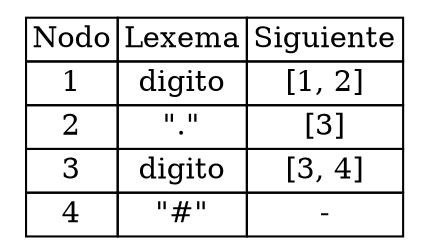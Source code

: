 digraph followTable {
node [shape=plaintext];
table [label=<
<table border="0" cellborder="1" cellspacing="0">
<tr><td>Nodo</td><td>Lexema</td><td>Siguiente</td></tr>
<tr><td>1</td><td>digito</td><td>[1, 2]</td></tr>
<tr><td>2</td><td>"."</td><td>[3]</td></tr>
<tr><td>3</td><td>digito</td><td>[3, 4]</td></tr>
<tr><td>4</td><td>"#"</td><td>-</td></tr>
</table>
>]
;}